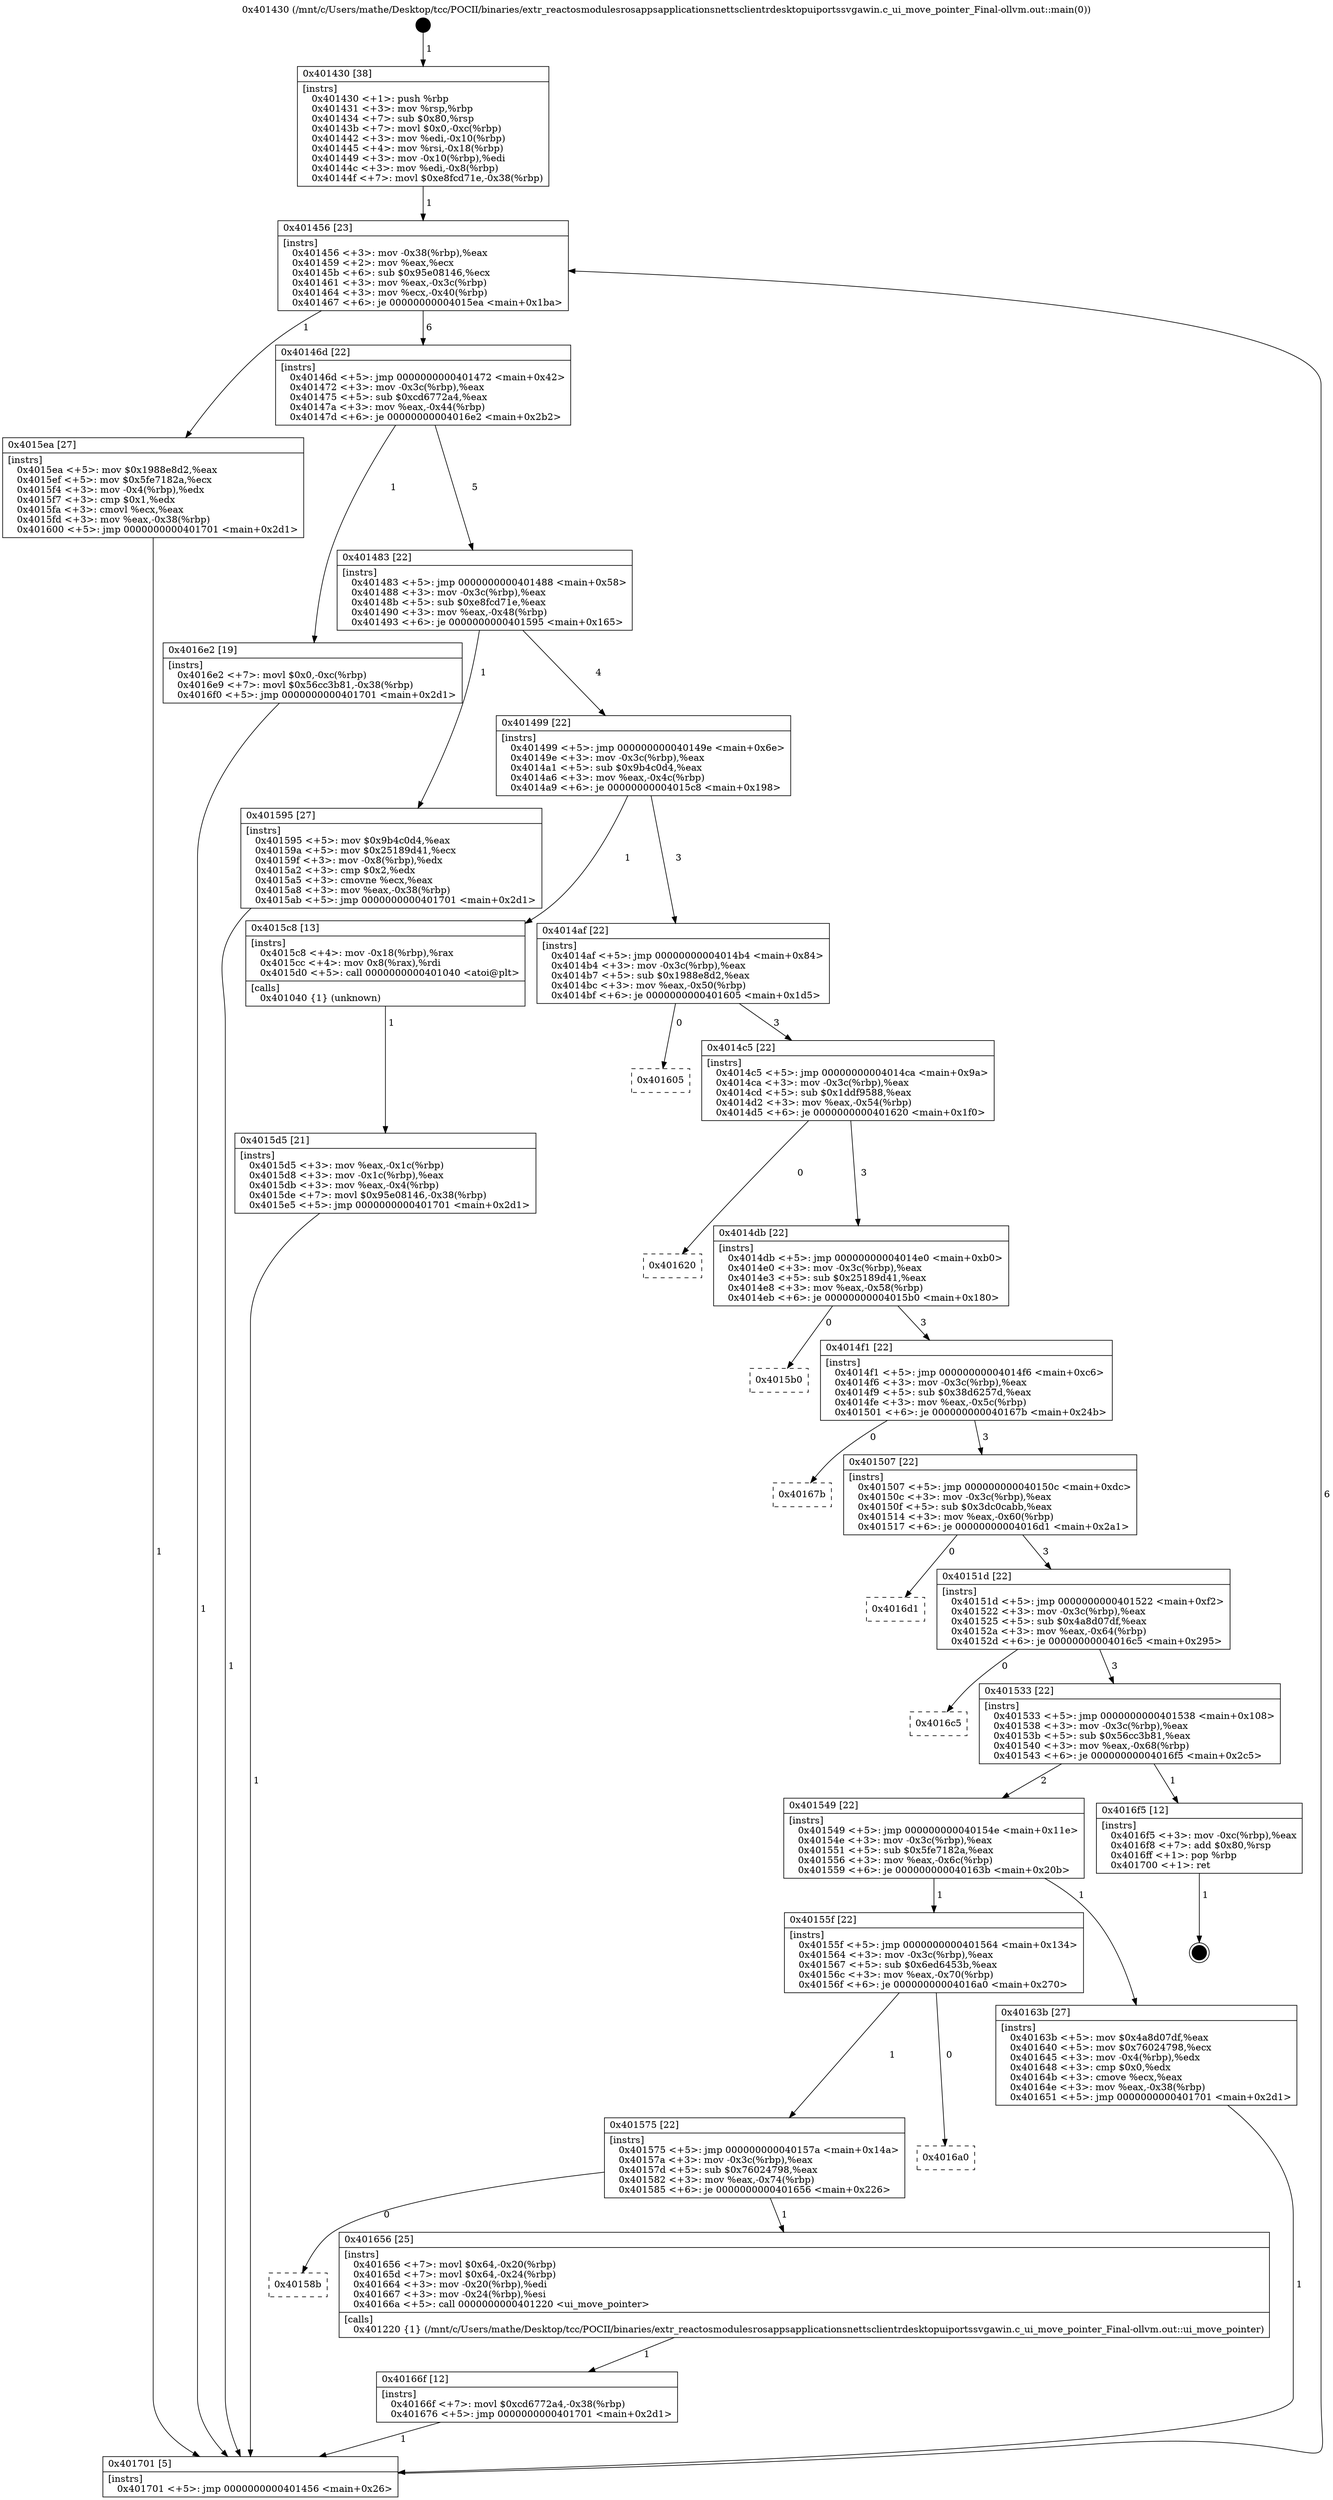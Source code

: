 digraph "0x401430" {
  label = "0x401430 (/mnt/c/Users/mathe/Desktop/tcc/POCII/binaries/extr_reactosmodulesrosappsapplicationsnettsclientrdesktopuiportssvgawin.c_ui_move_pointer_Final-ollvm.out::main(0))"
  labelloc = "t"
  node[shape=record]

  Entry [label="",width=0.3,height=0.3,shape=circle,fillcolor=black,style=filled]
  "0x401456" [label="{
     0x401456 [23]\l
     | [instrs]\l
     &nbsp;&nbsp;0x401456 \<+3\>: mov -0x38(%rbp),%eax\l
     &nbsp;&nbsp;0x401459 \<+2\>: mov %eax,%ecx\l
     &nbsp;&nbsp;0x40145b \<+6\>: sub $0x95e08146,%ecx\l
     &nbsp;&nbsp;0x401461 \<+3\>: mov %eax,-0x3c(%rbp)\l
     &nbsp;&nbsp;0x401464 \<+3\>: mov %ecx,-0x40(%rbp)\l
     &nbsp;&nbsp;0x401467 \<+6\>: je 00000000004015ea \<main+0x1ba\>\l
  }"]
  "0x4015ea" [label="{
     0x4015ea [27]\l
     | [instrs]\l
     &nbsp;&nbsp;0x4015ea \<+5\>: mov $0x1988e8d2,%eax\l
     &nbsp;&nbsp;0x4015ef \<+5\>: mov $0x5fe7182a,%ecx\l
     &nbsp;&nbsp;0x4015f4 \<+3\>: mov -0x4(%rbp),%edx\l
     &nbsp;&nbsp;0x4015f7 \<+3\>: cmp $0x1,%edx\l
     &nbsp;&nbsp;0x4015fa \<+3\>: cmovl %ecx,%eax\l
     &nbsp;&nbsp;0x4015fd \<+3\>: mov %eax,-0x38(%rbp)\l
     &nbsp;&nbsp;0x401600 \<+5\>: jmp 0000000000401701 \<main+0x2d1\>\l
  }"]
  "0x40146d" [label="{
     0x40146d [22]\l
     | [instrs]\l
     &nbsp;&nbsp;0x40146d \<+5\>: jmp 0000000000401472 \<main+0x42\>\l
     &nbsp;&nbsp;0x401472 \<+3\>: mov -0x3c(%rbp),%eax\l
     &nbsp;&nbsp;0x401475 \<+5\>: sub $0xcd6772a4,%eax\l
     &nbsp;&nbsp;0x40147a \<+3\>: mov %eax,-0x44(%rbp)\l
     &nbsp;&nbsp;0x40147d \<+6\>: je 00000000004016e2 \<main+0x2b2\>\l
  }"]
  Exit [label="",width=0.3,height=0.3,shape=circle,fillcolor=black,style=filled,peripheries=2]
  "0x4016e2" [label="{
     0x4016e2 [19]\l
     | [instrs]\l
     &nbsp;&nbsp;0x4016e2 \<+7\>: movl $0x0,-0xc(%rbp)\l
     &nbsp;&nbsp;0x4016e9 \<+7\>: movl $0x56cc3b81,-0x38(%rbp)\l
     &nbsp;&nbsp;0x4016f0 \<+5\>: jmp 0000000000401701 \<main+0x2d1\>\l
  }"]
  "0x401483" [label="{
     0x401483 [22]\l
     | [instrs]\l
     &nbsp;&nbsp;0x401483 \<+5\>: jmp 0000000000401488 \<main+0x58\>\l
     &nbsp;&nbsp;0x401488 \<+3\>: mov -0x3c(%rbp),%eax\l
     &nbsp;&nbsp;0x40148b \<+5\>: sub $0xe8fcd71e,%eax\l
     &nbsp;&nbsp;0x401490 \<+3\>: mov %eax,-0x48(%rbp)\l
     &nbsp;&nbsp;0x401493 \<+6\>: je 0000000000401595 \<main+0x165\>\l
  }"]
  "0x40166f" [label="{
     0x40166f [12]\l
     | [instrs]\l
     &nbsp;&nbsp;0x40166f \<+7\>: movl $0xcd6772a4,-0x38(%rbp)\l
     &nbsp;&nbsp;0x401676 \<+5\>: jmp 0000000000401701 \<main+0x2d1\>\l
  }"]
  "0x401595" [label="{
     0x401595 [27]\l
     | [instrs]\l
     &nbsp;&nbsp;0x401595 \<+5\>: mov $0x9b4c0d4,%eax\l
     &nbsp;&nbsp;0x40159a \<+5\>: mov $0x25189d41,%ecx\l
     &nbsp;&nbsp;0x40159f \<+3\>: mov -0x8(%rbp),%edx\l
     &nbsp;&nbsp;0x4015a2 \<+3\>: cmp $0x2,%edx\l
     &nbsp;&nbsp;0x4015a5 \<+3\>: cmovne %ecx,%eax\l
     &nbsp;&nbsp;0x4015a8 \<+3\>: mov %eax,-0x38(%rbp)\l
     &nbsp;&nbsp;0x4015ab \<+5\>: jmp 0000000000401701 \<main+0x2d1\>\l
  }"]
  "0x401499" [label="{
     0x401499 [22]\l
     | [instrs]\l
     &nbsp;&nbsp;0x401499 \<+5\>: jmp 000000000040149e \<main+0x6e\>\l
     &nbsp;&nbsp;0x40149e \<+3\>: mov -0x3c(%rbp),%eax\l
     &nbsp;&nbsp;0x4014a1 \<+5\>: sub $0x9b4c0d4,%eax\l
     &nbsp;&nbsp;0x4014a6 \<+3\>: mov %eax,-0x4c(%rbp)\l
     &nbsp;&nbsp;0x4014a9 \<+6\>: je 00000000004015c8 \<main+0x198\>\l
  }"]
  "0x401701" [label="{
     0x401701 [5]\l
     | [instrs]\l
     &nbsp;&nbsp;0x401701 \<+5\>: jmp 0000000000401456 \<main+0x26\>\l
  }"]
  "0x401430" [label="{
     0x401430 [38]\l
     | [instrs]\l
     &nbsp;&nbsp;0x401430 \<+1\>: push %rbp\l
     &nbsp;&nbsp;0x401431 \<+3\>: mov %rsp,%rbp\l
     &nbsp;&nbsp;0x401434 \<+7\>: sub $0x80,%rsp\l
     &nbsp;&nbsp;0x40143b \<+7\>: movl $0x0,-0xc(%rbp)\l
     &nbsp;&nbsp;0x401442 \<+3\>: mov %edi,-0x10(%rbp)\l
     &nbsp;&nbsp;0x401445 \<+4\>: mov %rsi,-0x18(%rbp)\l
     &nbsp;&nbsp;0x401449 \<+3\>: mov -0x10(%rbp),%edi\l
     &nbsp;&nbsp;0x40144c \<+3\>: mov %edi,-0x8(%rbp)\l
     &nbsp;&nbsp;0x40144f \<+7\>: movl $0xe8fcd71e,-0x38(%rbp)\l
  }"]
  "0x40158b" [label="{
     0x40158b\l
  }", style=dashed]
  "0x4015c8" [label="{
     0x4015c8 [13]\l
     | [instrs]\l
     &nbsp;&nbsp;0x4015c8 \<+4\>: mov -0x18(%rbp),%rax\l
     &nbsp;&nbsp;0x4015cc \<+4\>: mov 0x8(%rax),%rdi\l
     &nbsp;&nbsp;0x4015d0 \<+5\>: call 0000000000401040 \<atoi@plt\>\l
     | [calls]\l
     &nbsp;&nbsp;0x401040 \{1\} (unknown)\l
  }"]
  "0x4014af" [label="{
     0x4014af [22]\l
     | [instrs]\l
     &nbsp;&nbsp;0x4014af \<+5\>: jmp 00000000004014b4 \<main+0x84\>\l
     &nbsp;&nbsp;0x4014b4 \<+3\>: mov -0x3c(%rbp),%eax\l
     &nbsp;&nbsp;0x4014b7 \<+5\>: sub $0x1988e8d2,%eax\l
     &nbsp;&nbsp;0x4014bc \<+3\>: mov %eax,-0x50(%rbp)\l
     &nbsp;&nbsp;0x4014bf \<+6\>: je 0000000000401605 \<main+0x1d5\>\l
  }"]
  "0x4015d5" [label="{
     0x4015d5 [21]\l
     | [instrs]\l
     &nbsp;&nbsp;0x4015d5 \<+3\>: mov %eax,-0x1c(%rbp)\l
     &nbsp;&nbsp;0x4015d8 \<+3\>: mov -0x1c(%rbp),%eax\l
     &nbsp;&nbsp;0x4015db \<+3\>: mov %eax,-0x4(%rbp)\l
     &nbsp;&nbsp;0x4015de \<+7\>: movl $0x95e08146,-0x38(%rbp)\l
     &nbsp;&nbsp;0x4015e5 \<+5\>: jmp 0000000000401701 \<main+0x2d1\>\l
  }"]
  "0x401656" [label="{
     0x401656 [25]\l
     | [instrs]\l
     &nbsp;&nbsp;0x401656 \<+7\>: movl $0x64,-0x20(%rbp)\l
     &nbsp;&nbsp;0x40165d \<+7\>: movl $0x64,-0x24(%rbp)\l
     &nbsp;&nbsp;0x401664 \<+3\>: mov -0x20(%rbp),%edi\l
     &nbsp;&nbsp;0x401667 \<+3\>: mov -0x24(%rbp),%esi\l
     &nbsp;&nbsp;0x40166a \<+5\>: call 0000000000401220 \<ui_move_pointer\>\l
     | [calls]\l
     &nbsp;&nbsp;0x401220 \{1\} (/mnt/c/Users/mathe/Desktop/tcc/POCII/binaries/extr_reactosmodulesrosappsapplicationsnettsclientrdesktopuiportssvgawin.c_ui_move_pointer_Final-ollvm.out::ui_move_pointer)\l
  }"]
  "0x401605" [label="{
     0x401605\l
  }", style=dashed]
  "0x4014c5" [label="{
     0x4014c5 [22]\l
     | [instrs]\l
     &nbsp;&nbsp;0x4014c5 \<+5\>: jmp 00000000004014ca \<main+0x9a\>\l
     &nbsp;&nbsp;0x4014ca \<+3\>: mov -0x3c(%rbp),%eax\l
     &nbsp;&nbsp;0x4014cd \<+5\>: sub $0x1ddf9588,%eax\l
     &nbsp;&nbsp;0x4014d2 \<+3\>: mov %eax,-0x54(%rbp)\l
     &nbsp;&nbsp;0x4014d5 \<+6\>: je 0000000000401620 \<main+0x1f0\>\l
  }"]
  "0x401575" [label="{
     0x401575 [22]\l
     | [instrs]\l
     &nbsp;&nbsp;0x401575 \<+5\>: jmp 000000000040157a \<main+0x14a\>\l
     &nbsp;&nbsp;0x40157a \<+3\>: mov -0x3c(%rbp),%eax\l
     &nbsp;&nbsp;0x40157d \<+5\>: sub $0x76024798,%eax\l
     &nbsp;&nbsp;0x401582 \<+3\>: mov %eax,-0x74(%rbp)\l
     &nbsp;&nbsp;0x401585 \<+6\>: je 0000000000401656 \<main+0x226\>\l
  }"]
  "0x401620" [label="{
     0x401620\l
  }", style=dashed]
  "0x4014db" [label="{
     0x4014db [22]\l
     | [instrs]\l
     &nbsp;&nbsp;0x4014db \<+5\>: jmp 00000000004014e0 \<main+0xb0\>\l
     &nbsp;&nbsp;0x4014e0 \<+3\>: mov -0x3c(%rbp),%eax\l
     &nbsp;&nbsp;0x4014e3 \<+5\>: sub $0x25189d41,%eax\l
     &nbsp;&nbsp;0x4014e8 \<+3\>: mov %eax,-0x58(%rbp)\l
     &nbsp;&nbsp;0x4014eb \<+6\>: je 00000000004015b0 \<main+0x180\>\l
  }"]
  "0x4016a0" [label="{
     0x4016a0\l
  }", style=dashed]
  "0x4015b0" [label="{
     0x4015b0\l
  }", style=dashed]
  "0x4014f1" [label="{
     0x4014f1 [22]\l
     | [instrs]\l
     &nbsp;&nbsp;0x4014f1 \<+5\>: jmp 00000000004014f6 \<main+0xc6\>\l
     &nbsp;&nbsp;0x4014f6 \<+3\>: mov -0x3c(%rbp),%eax\l
     &nbsp;&nbsp;0x4014f9 \<+5\>: sub $0x38d6257d,%eax\l
     &nbsp;&nbsp;0x4014fe \<+3\>: mov %eax,-0x5c(%rbp)\l
     &nbsp;&nbsp;0x401501 \<+6\>: je 000000000040167b \<main+0x24b\>\l
  }"]
  "0x40155f" [label="{
     0x40155f [22]\l
     | [instrs]\l
     &nbsp;&nbsp;0x40155f \<+5\>: jmp 0000000000401564 \<main+0x134\>\l
     &nbsp;&nbsp;0x401564 \<+3\>: mov -0x3c(%rbp),%eax\l
     &nbsp;&nbsp;0x401567 \<+5\>: sub $0x6ed6453b,%eax\l
     &nbsp;&nbsp;0x40156c \<+3\>: mov %eax,-0x70(%rbp)\l
     &nbsp;&nbsp;0x40156f \<+6\>: je 00000000004016a0 \<main+0x270\>\l
  }"]
  "0x40167b" [label="{
     0x40167b\l
  }", style=dashed]
  "0x401507" [label="{
     0x401507 [22]\l
     | [instrs]\l
     &nbsp;&nbsp;0x401507 \<+5\>: jmp 000000000040150c \<main+0xdc\>\l
     &nbsp;&nbsp;0x40150c \<+3\>: mov -0x3c(%rbp),%eax\l
     &nbsp;&nbsp;0x40150f \<+5\>: sub $0x3dc0cabb,%eax\l
     &nbsp;&nbsp;0x401514 \<+3\>: mov %eax,-0x60(%rbp)\l
     &nbsp;&nbsp;0x401517 \<+6\>: je 00000000004016d1 \<main+0x2a1\>\l
  }"]
  "0x40163b" [label="{
     0x40163b [27]\l
     | [instrs]\l
     &nbsp;&nbsp;0x40163b \<+5\>: mov $0x4a8d07df,%eax\l
     &nbsp;&nbsp;0x401640 \<+5\>: mov $0x76024798,%ecx\l
     &nbsp;&nbsp;0x401645 \<+3\>: mov -0x4(%rbp),%edx\l
     &nbsp;&nbsp;0x401648 \<+3\>: cmp $0x0,%edx\l
     &nbsp;&nbsp;0x40164b \<+3\>: cmove %ecx,%eax\l
     &nbsp;&nbsp;0x40164e \<+3\>: mov %eax,-0x38(%rbp)\l
     &nbsp;&nbsp;0x401651 \<+5\>: jmp 0000000000401701 \<main+0x2d1\>\l
  }"]
  "0x4016d1" [label="{
     0x4016d1\l
  }", style=dashed]
  "0x40151d" [label="{
     0x40151d [22]\l
     | [instrs]\l
     &nbsp;&nbsp;0x40151d \<+5\>: jmp 0000000000401522 \<main+0xf2\>\l
     &nbsp;&nbsp;0x401522 \<+3\>: mov -0x3c(%rbp),%eax\l
     &nbsp;&nbsp;0x401525 \<+5\>: sub $0x4a8d07df,%eax\l
     &nbsp;&nbsp;0x40152a \<+3\>: mov %eax,-0x64(%rbp)\l
     &nbsp;&nbsp;0x40152d \<+6\>: je 00000000004016c5 \<main+0x295\>\l
  }"]
  "0x401549" [label="{
     0x401549 [22]\l
     | [instrs]\l
     &nbsp;&nbsp;0x401549 \<+5\>: jmp 000000000040154e \<main+0x11e\>\l
     &nbsp;&nbsp;0x40154e \<+3\>: mov -0x3c(%rbp),%eax\l
     &nbsp;&nbsp;0x401551 \<+5\>: sub $0x5fe7182a,%eax\l
     &nbsp;&nbsp;0x401556 \<+3\>: mov %eax,-0x6c(%rbp)\l
     &nbsp;&nbsp;0x401559 \<+6\>: je 000000000040163b \<main+0x20b\>\l
  }"]
  "0x4016c5" [label="{
     0x4016c5\l
  }", style=dashed]
  "0x401533" [label="{
     0x401533 [22]\l
     | [instrs]\l
     &nbsp;&nbsp;0x401533 \<+5\>: jmp 0000000000401538 \<main+0x108\>\l
     &nbsp;&nbsp;0x401538 \<+3\>: mov -0x3c(%rbp),%eax\l
     &nbsp;&nbsp;0x40153b \<+5\>: sub $0x56cc3b81,%eax\l
     &nbsp;&nbsp;0x401540 \<+3\>: mov %eax,-0x68(%rbp)\l
     &nbsp;&nbsp;0x401543 \<+6\>: je 00000000004016f5 \<main+0x2c5\>\l
  }"]
  "0x4016f5" [label="{
     0x4016f5 [12]\l
     | [instrs]\l
     &nbsp;&nbsp;0x4016f5 \<+3\>: mov -0xc(%rbp),%eax\l
     &nbsp;&nbsp;0x4016f8 \<+7\>: add $0x80,%rsp\l
     &nbsp;&nbsp;0x4016ff \<+1\>: pop %rbp\l
     &nbsp;&nbsp;0x401700 \<+1\>: ret\l
  }"]
  Entry -> "0x401430" [label=" 1"]
  "0x401456" -> "0x4015ea" [label=" 1"]
  "0x401456" -> "0x40146d" [label=" 6"]
  "0x4016f5" -> Exit [label=" 1"]
  "0x40146d" -> "0x4016e2" [label=" 1"]
  "0x40146d" -> "0x401483" [label=" 5"]
  "0x4016e2" -> "0x401701" [label=" 1"]
  "0x401483" -> "0x401595" [label=" 1"]
  "0x401483" -> "0x401499" [label=" 4"]
  "0x401595" -> "0x401701" [label=" 1"]
  "0x401430" -> "0x401456" [label=" 1"]
  "0x401701" -> "0x401456" [label=" 6"]
  "0x40166f" -> "0x401701" [label=" 1"]
  "0x401499" -> "0x4015c8" [label=" 1"]
  "0x401499" -> "0x4014af" [label=" 3"]
  "0x4015c8" -> "0x4015d5" [label=" 1"]
  "0x4015d5" -> "0x401701" [label=" 1"]
  "0x4015ea" -> "0x401701" [label=" 1"]
  "0x401656" -> "0x40166f" [label=" 1"]
  "0x4014af" -> "0x401605" [label=" 0"]
  "0x4014af" -> "0x4014c5" [label=" 3"]
  "0x401575" -> "0x40158b" [label=" 0"]
  "0x4014c5" -> "0x401620" [label=" 0"]
  "0x4014c5" -> "0x4014db" [label=" 3"]
  "0x401575" -> "0x401656" [label=" 1"]
  "0x4014db" -> "0x4015b0" [label=" 0"]
  "0x4014db" -> "0x4014f1" [label=" 3"]
  "0x40155f" -> "0x401575" [label=" 1"]
  "0x4014f1" -> "0x40167b" [label=" 0"]
  "0x4014f1" -> "0x401507" [label=" 3"]
  "0x40155f" -> "0x4016a0" [label=" 0"]
  "0x401507" -> "0x4016d1" [label=" 0"]
  "0x401507" -> "0x40151d" [label=" 3"]
  "0x40163b" -> "0x401701" [label=" 1"]
  "0x40151d" -> "0x4016c5" [label=" 0"]
  "0x40151d" -> "0x401533" [label=" 3"]
  "0x401549" -> "0x40163b" [label=" 1"]
  "0x401533" -> "0x4016f5" [label=" 1"]
  "0x401533" -> "0x401549" [label=" 2"]
  "0x401549" -> "0x40155f" [label=" 1"]
}
